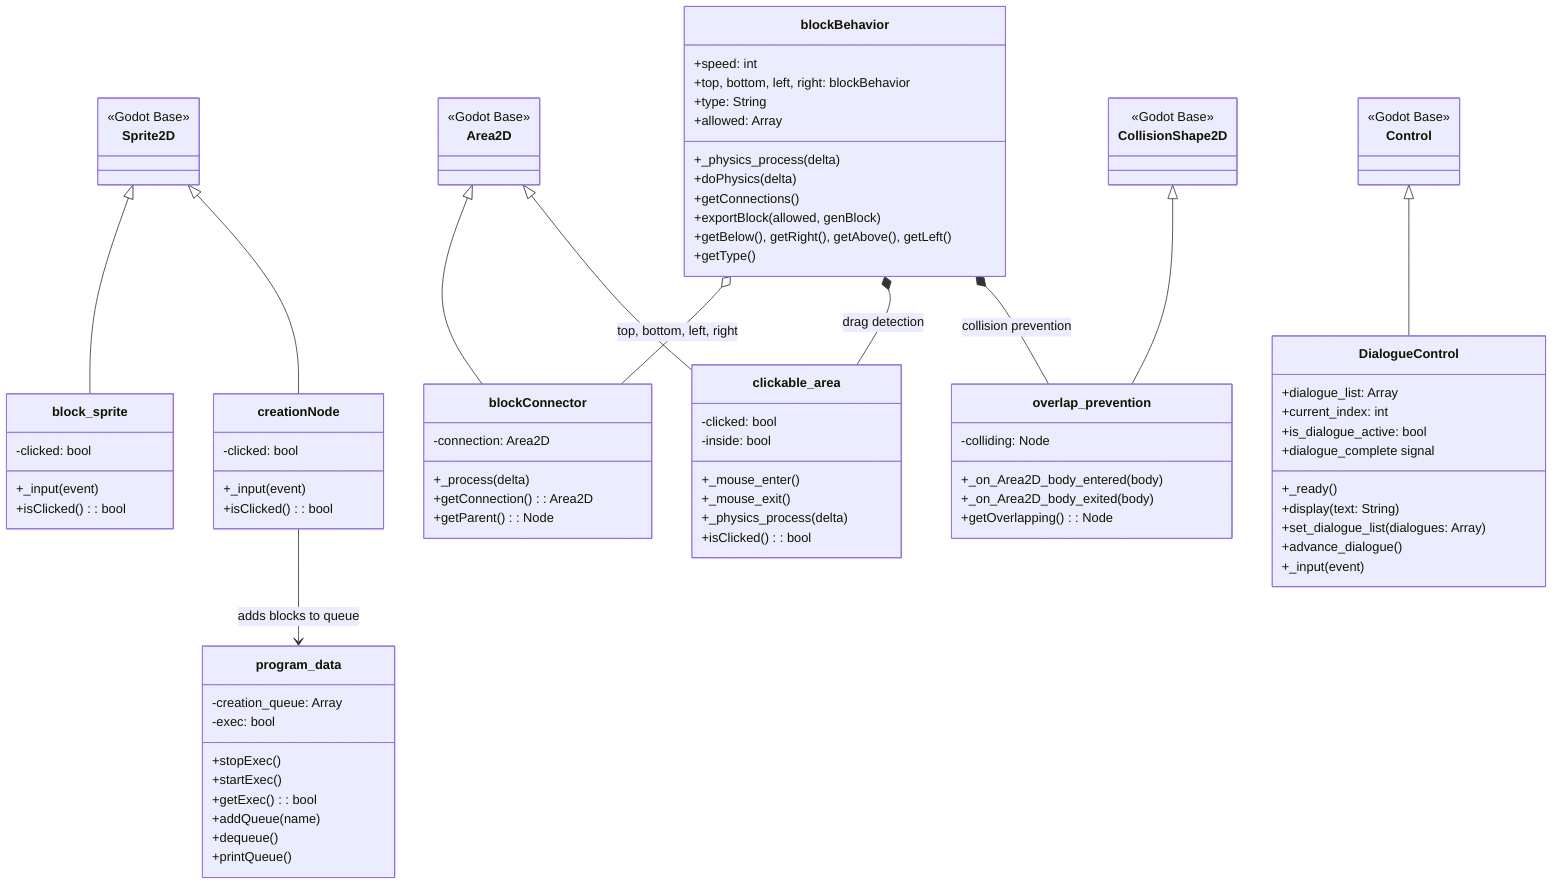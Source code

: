 classDiagram
    direction TB
    
    class Sprite2D {
        <<Godot Base>>
    }
    
    class Area2D {
        <<Godot Base>>
    }
    
    class CollisionShape2D {
        <<Godot Base>>
    }
    
    class Control {
        <<Godot Base>>
    }
    
    class blockBehavior {
        +speed: int
        +top, bottom, left, right: blockBehavior
        +type: String
        +allowed: Array
        +_physics_process(delta)
        +doPhysics(delta)
        +getConnections()
        +exportBlock(allowed, genBlock)
        +getBelow(), getRight(), getAbove(), getLeft()
        +getType()
    }
    
    class block_sprite {
        -clicked: bool
        +_input(event)
        +isClicked(): bool
    }
    
    class creationNode {
        -clicked: bool
        +_input(event)
        +isClicked(): bool
    }
    
    class blockConnector {
        -connection: Area2D
        +_process(delta)
        +getConnection(): Area2D
        +getParent(): Node
    }
    
    class clickable_area {
        -clicked: bool
        -inside: bool
        +_mouse_enter()
        +_mouse_exit()
        +_physics_process(delta)
        +isClicked(): bool
    }
    
    class overlap_prevention {
        -colliding: Node
        +_on_Area2D_body_entered(body)
        +_on_Area2D_body_exited(body)
        +getOverlapping(): Node
    }
    
    class DialogueControl {
        +dialogue_list: Array
        +current_index: int
        +is_dialogue_active: bool
        +_ready()
        +display(text: String)
        +set_dialogue_list(dialogues: Array)
        +advance_dialogue()
        +_input(event)
        +dialogue_complete signal
    }
    
    class program_data {
        -creation_queue: Array
        -exec: bool
        +stopExec()
        +startExec()
        +getExec(): bool
        +addQueue(name)
        +dequeue()
        +printQueue()
    }
    
    Sprite2D <|-- block_sprite
    Sprite2D <|-- creationNode
    Area2D <|-- blockConnector
    Area2D <|-- clickable_area
    CollisionShape2D <|-- overlap_prevention
    Control <|-- DialogueControl
    
    blockBehavior o-- blockConnector: top, bottom, left, right
    blockBehavior *-- clickable_area: drag detection
    blockBehavior *-- overlap_prevention: collision prevention
    creationNode --> program_data: adds blocks to queue